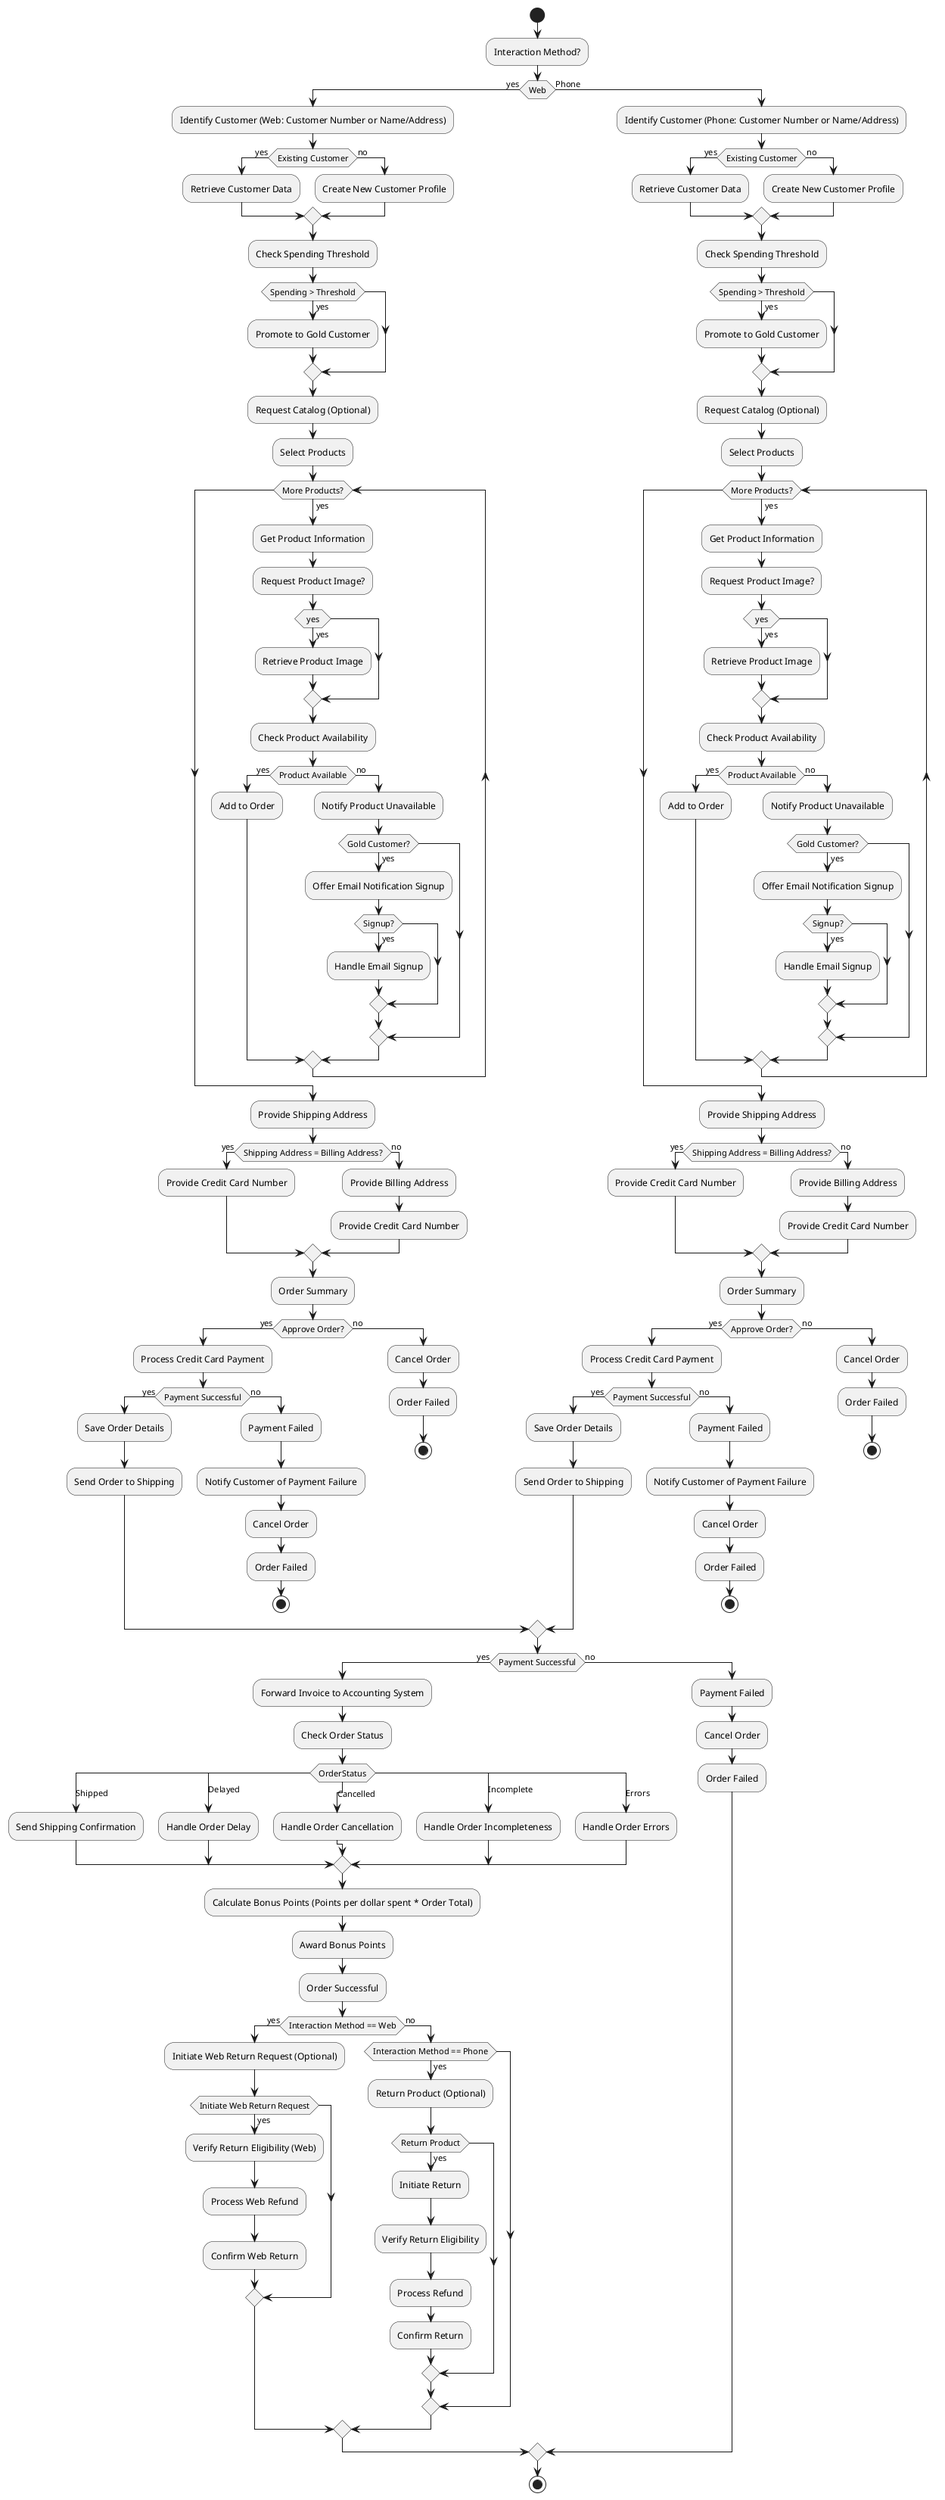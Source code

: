 @startuml
start

:Interaction Method?;
if (Web) then (yes)
  :Identify Customer (Web: Customer Number or Name/Address);
  if (Existing Customer) then (yes)
    :Retrieve Customer Data;
  else (no)
    :Create New Customer Profile;
  endif
  :Check Spending Threshold;
  if (Spending > Threshold) then (yes)
    :Promote to Gold Customer;
  endif
  :Request Catalog (Optional);
  :Select Products;
  while (More Products?) is (yes)
    :Get Product Information;
    :Request Product Image?;
    if (yes) then (yes)
      :Retrieve Product Image;
    endif
    :Check Product Availability;
    if (Product Available) then (yes)
      :Add to Order;
    else (no)
      :Notify Product Unavailable;
      if (Gold Customer?) then (yes)
        :Offer Email Notification Signup;
        if (Signup?) then (yes)
          :Handle Email Signup;
        endif
      endif
    endif
  endwhile
  :Provide Shipping Address;
  if (Shipping Address = Billing Address?) then (yes)
    :Provide Credit Card Number;
  else (no)
    :Provide Billing Address;
    :Provide Credit Card Number;
  endif
  :Order Summary;
  if (Approve Order?) then (yes)
    :Process Credit Card Payment;
    if (Payment Successful) then (yes)
      :Save Order Details;
      :Send Order to Shipping;
    else (no)
      :Payment Failed;
      :Notify Customer of Payment Failure;
      :Cancel Order;
      :Order Failed;
      stop
    endif
  else (no)
    :Cancel Order;
    :Order Failed;
    stop
  endif
else (Phone)
  :Identify Customer (Phone: Customer Number or Name/Address);
  if (Existing Customer) then (yes)
    :Retrieve Customer Data;
  else (no)
    :Create New Customer Profile;
  endif
  :Check Spending Threshold;
  if (Spending > Threshold) then (yes)
    :Promote to Gold Customer;
  endif
  :Request Catalog (Optional);
  :Select Products;
  while (More Products?) is (yes)
    :Get Product Information;
    :Request Product Image?;
    if (yes) then (yes)
      :Retrieve Product Image;
    endif
    :Check Product Availability;
    if (Product Available) then (yes)
      :Add to Order;
    else (no)
      :Notify Product Unavailable;
      if (Gold Customer?) then (yes)
        :Offer Email Notification Signup;
        if (Signup?) then (yes)
          :Handle Email Signup;
        endif
      endif
    endif
  endwhile
  :Provide Shipping Address;
  if (Shipping Address = Billing Address?) then (yes)
    :Provide Credit Card Number;
  else (no)
    :Provide Billing Address;
    :Provide Credit Card Number;
  endif
  :Order Summary;
  if (Approve Order?) then (yes)
    :Process Credit Card Payment;
    if (Payment Successful) then (yes)
      :Save Order Details;
      :Send Order to Shipping;
    else (no)
      :Payment Failed;
      :Notify Customer of Payment Failure;
      :Cancel Order;
      :Order Failed;
      stop
    endif
  else (no)
    :Cancel Order;
    :Order Failed;
    stop
  endif
endif

if (Payment Successful) then (yes)
  :Forward Invoice to Accounting System;
  :Check Order Status;
  switch (OrderStatus)
    case (Shipped)
      :Send Shipping Confirmation;
    case (Delayed)
      :Handle Order Delay;
    case (Cancelled)
      :Handle Order Cancellation;
    case (Incomplete)
      :Handle Order Incompleteness;
    case (Errors)
      :Handle Order Errors;
  endswitch
  :Calculate Bonus Points (Points per dollar spent * Order Total);
  :Award Bonus Points;
  :Order Successful;
  if (Interaction Method == Web) then (yes)
    :Initiate Web Return Request (Optional);
    if (Initiate Web Return Request) then (yes)
      :Verify Return Eligibility (Web);
      :Process Web Refund;
      :Confirm Web Return;
    endif
  else (no)
    if (Interaction Method == Phone) then (yes)
      :Return Product (Optional);
      if (Return Product) then (yes)
        :Initiate Return;
        :Verify Return Eligibility;
        :Process Refund;
        :Confirm Return;
      endif
    endif
  endif
else (no)
  :Payment Failed;
  :Cancel Order;
  :Order Failed;
endif

stop
@enduml